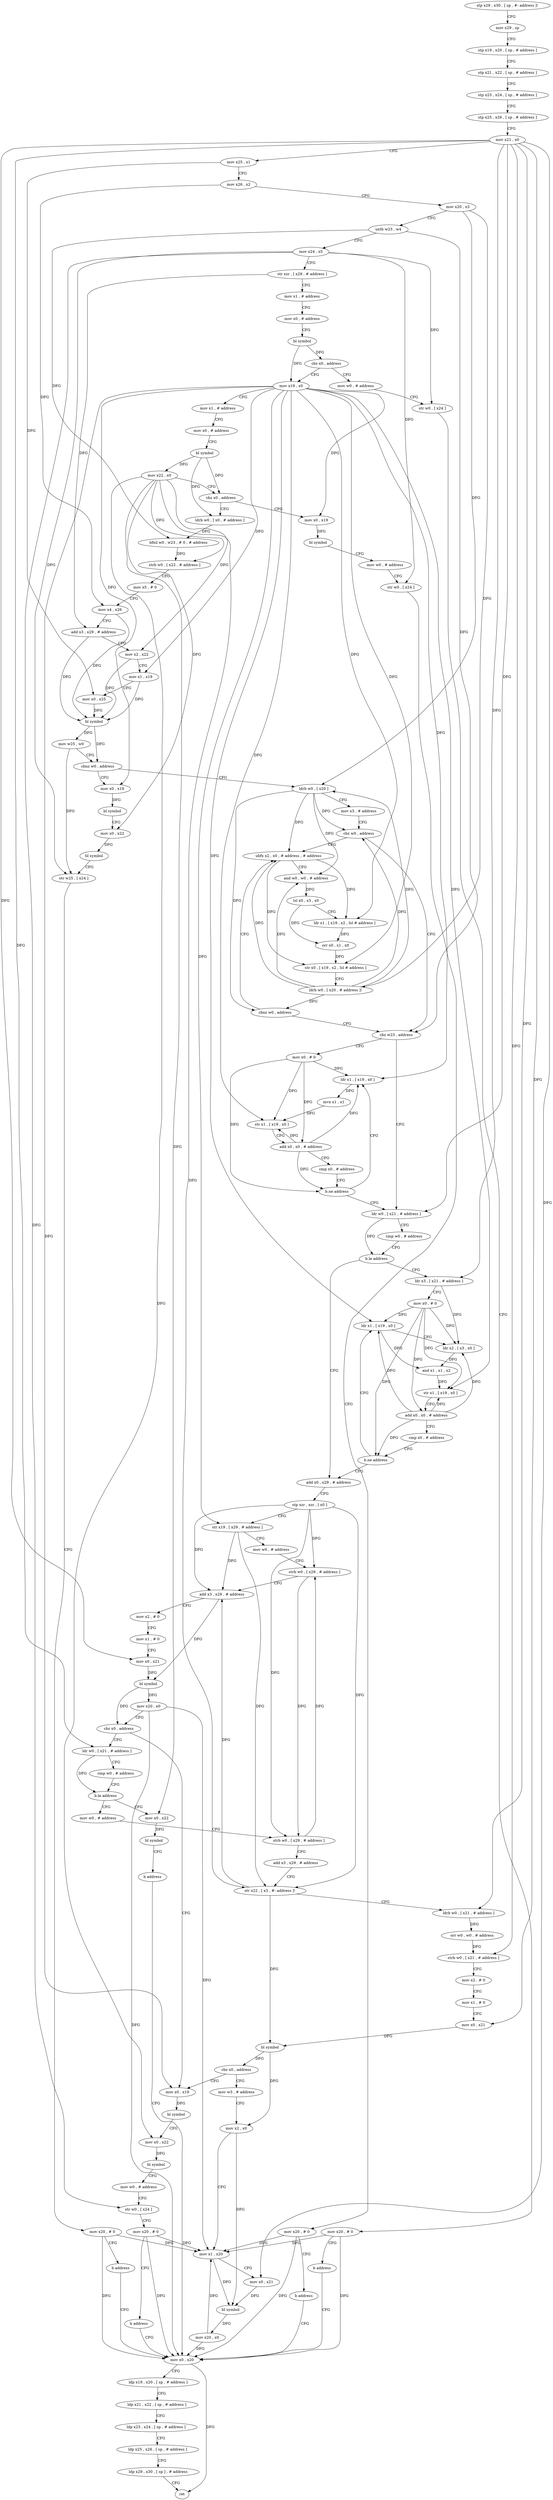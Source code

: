 digraph "func" {
"4341768" [label = "stp x29 , x30 , [ sp , #- address ]!" ]
"4341772" [label = "mov x29 , sp" ]
"4341776" [label = "stp x19 , x20 , [ sp , # address ]" ]
"4341780" [label = "stp x21 , x22 , [ sp , # address ]" ]
"4341784" [label = "stp x23 , x24 , [ sp , # address ]" ]
"4341788" [label = "stp x25 , x26 , [ sp , # address ]" ]
"4341792" [label = "mov x21 , x0" ]
"4341796" [label = "mov x25 , x1" ]
"4341800" [label = "mov x26 , x2" ]
"4341804" [label = "mov x20 , x3" ]
"4341808" [label = "uxtb w23 , w4" ]
"4341812" [label = "mov x24 , x5" ]
"4341816" [label = "str xzr , [ x29 , # address ]" ]
"4341820" [label = "mov x1 , # address" ]
"4341824" [label = "mov x0 , # address" ]
"4341828" [label = "bl symbol" ]
"4341832" [label = "cbz x0 , address" ]
"4342192" [label = "mov w0 , # address" ]
"4341836" [label = "mov x19 , x0" ]
"4342196" [label = "str w0 , [ x24 ]" ]
"4342200" [label = "mov x20 , # 0" ]
"4342204" [label = "b address" ]
"4342164" [label = "mov x0 , x20" ]
"4341840" [label = "mov x1 , # address" ]
"4341844" [label = "mov x0 , # address" ]
"4341848" [label = "bl symbol" ]
"4341852" [label = "mov x22 , x0" ]
"4341856" [label = "cbz x0 , address" ]
"4342208" [label = "mov x0 , x19" ]
"4341860" [label = "ldrb w0 , [ x0 , # address ]" ]
"4342168" [label = "ldp x19 , x20 , [ sp , # address ]" ]
"4342172" [label = "ldp x21 , x22 , [ sp , # address ]" ]
"4342176" [label = "ldp x23 , x24 , [ sp , # address ]" ]
"4342180" [label = "ldp x25 , x26 , [ sp , # address ]" ]
"4342184" [label = "ldp x29 , x30 , [ sp ] , # address" ]
"4342188" [label = "ret" ]
"4342212" [label = "bl symbol" ]
"4342216" [label = "mov w0 , # address" ]
"4342220" [label = "str w0 , [ x24 ]" ]
"4342224" [label = "mov x20 , # 0" ]
"4342228" [label = "b address" ]
"4341864" [label = "bfxil w0 , w23 , # 0 , # address" ]
"4341868" [label = "strb w0 , [ x22 , # address ]" ]
"4341872" [label = "mov x5 , # 0" ]
"4341876" [label = "mov x4 , x26" ]
"4341880" [label = "add x3 , x29 , # address" ]
"4341884" [label = "mov x2 , x22" ]
"4341888" [label = "mov x1 , x19" ]
"4341892" [label = "mov x0 , x25" ]
"4341896" [label = "bl symbol" ]
"4341900" [label = "mov w25 , w0" ]
"4341904" [label = "cbnz w0 , address" ]
"4342232" [label = "mov x0 , x19" ]
"4341908" [label = "ldrb w0 , [ x20 ]" ]
"4342236" [label = "bl symbol" ]
"4342240" [label = "mov x0 , x22" ]
"4342244" [label = "bl symbol" ]
"4342248" [label = "str w25 , [ x24 ]" ]
"4342252" [label = "mov x20 , # 0" ]
"4342256" [label = "b address" ]
"4341912" [label = "mov x3 , # address" ]
"4341916" [label = "cbz w0 , address" ]
"4341952" [label = "cbz w23 , address" ]
"4341920" [label = "ubfx x2 , x0 , # address , # address" ]
"4341984" [label = "ldr w0 , [ x21 , # address ]" ]
"4341956" [label = "mov x0 , # 0" ]
"4341924" [label = "and w0 , w0 , # address" ]
"4341928" [label = "lsl x0 , x3 , x0" ]
"4341932" [label = "ldr x1 , [ x19 , x2 , lsl # address ]" ]
"4341936" [label = "orr x0 , x1 , x0" ]
"4341940" [label = "str x0 , [ x19 , x2 , lsl # address ]" ]
"4341944" [label = "ldrb w0 , [ x20 , # address ]!" ]
"4341948" [label = "cbnz w0 , address" ]
"4341988" [label = "cmp w0 , # address" ]
"4341992" [label = "b.le address" ]
"4342032" [label = "add x0 , x29 , # address" ]
"4341996" [label = "ldr x3 , [ x21 , # address ]" ]
"4341960" [label = "ldr x1 , [ x19 , x0 ]" ]
"4342036" [label = "stp xzr , xzr , [ x0 ]" ]
"4342040" [label = "str x19 , [ x29 , # address ]" ]
"4342044" [label = "mov w0 , # address" ]
"4342048" [label = "strb w0 , [ x29 , # address ]" ]
"4342052" [label = "add x3 , x29 , # address" ]
"4342056" [label = "mov x2 , # 0" ]
"4342060" [label = "mov x1 , # 0" ]
"4342064" [label = "mov x0 , x21" ]
"4342068" [label = "bl symbol" ]
"4342072" [label = "mov x20 , x0" ]
"4342076" [label = "cbz x0 , address" ]
"4342272" [label = "mov x0 , x19" ]
"4342080" [label = "ldr w0 , [ x21 , # address ]" ]
"4342000" [label = "mov x0 , # 0" ]
"4342004" [label = "ldr x1 , [ x19 , x0 ]" ]
"4341964" [label = "mvn x1 , x1" ]
"4341968" [label = "str x1 , [ x19 , x0 ]" ]
"4341972" [label = "add x0 , x0 , # address" ]
"4341976" [label = "cmp x0 , # address" ]
"4341980" [label = "b.ne address" ]
"4342276" [label = "bl symbol" ]
"4342280" [label = "mov x0 , x22" ]
"4342284" [label = "bl symbol" ]
"4342288" [label = "mov w0 , # address" ]
"4342292" [label = "str w0 , [ x24 ]" ]
"4342296" [label = "mov x20 , # 0" ]
"4342300" [label = "b address" ]
"4342084" [label = "cmp w0 , # address" ]
"4342088" [label = "b.le address" ]
"4342260" [label = "mov x0 , x22" ]
"4342092" [label = "mov w0 , # address" ]
"4342008" [label = "ldr x2 , [ x3 , x0 ]" ]
"4342012" [label = "and x1 , x1 , x2" ]
"4342016" [label = "str x1 , [ x19 , x0 ]" ]
"4342020" [label = "add x0 , x0 , # address" ]
"4342024" [label = "cmp x0 , # address" ]
"4342028" [label = "b.ne address" ]
"4342264" [label = "bl symbol" ]
"4342268" [label = "b address" ]
"4342096" [label = "strb w0 , [ x29 , # address ]" ]
"4342100" [label = "add x3 , x29 , # address" ]
"4342104" [label = "str x22 , [ x3 , #- address ]!" ]
"4342108" [label = "ldrb w0 , [ x21 , # address ]" ]
"4342112" [label = "orr w0 , w0 , # address" ]
"4342116" [label = "strb w0 , [ x21 , # address ]" ]
"4342120" [label = "mov x2 , # 0" ]
"4342124" [label = "mov x1 , # 0" ]
"4342128" [label = "mov x0 , x21" ]
"4342132" [label = "bl symbol" ]
"4342136" [label = "cbz x0 , address" ]
"4342140" [label = "mov w3 , # address" ]
"4342144" [label = "mov x2 , x0" ]
"4342148" [label = "mov x1 , x20" ]
"4342152" [label = "mov x0 , x21" ]
"4342156" [label = "bl symbol" ]
"4342160" [label = "mov x20 , x0" ]
"4341768" -> "4341772" [ label = "CFG" ]
"4341772" -> "4341776" [ label = "CFG" ]
"4341776" -> "4341780" [ label = "CFG" ]
"4341780" -> "4341784" [ label = "CFG" ]
"4341784" -> "4341788" [ label = "CFG" ]
"4341788" -> "4341792" [ label = "CFG" ]
"4341792" -> "4341796" [ label = "CFG" ]
"4341792" -> "4341984" [ label = "DFG" ]
"4341792" -> "4342064" [ label = "DFG" ]
"4341792" -> "4341996" [ label = "DFG" ]
"4341792" -> "4342080" [ label = "DFG" ]
"4341792" -> "4342108" [ label = "DFG" ]
"4341792" -> "4342116" [ label = "DFG" ]
"4341792" -> "4342128" [ label = "DFG" ]
"4341792" -> "4342152" [ label = "DFG" ]
"4341796" -> "4341800" [ label = "CFG" ]
"4341796" -> "4341892" [ label = "DFG" ]
"4341800" -> "4341804" [ label = "CFG" ]
"4341800" -> "4341876" [ label = "DFG" ]
"4341804" -> "4341808" [ label = "CFG" ]
"4341804" -> "4341908" [ label = "DFG" ]
"4341804" -> "4341944" [ label = "DFG" ]
"4341808" -> "4341812" [ label = "CFG" ]
"4341808" -> "4341864" [ label = "DFG" ]
"4341808" -> "4341952" [ label = "DFG" ]
"4341812" -> "4341816" [ label = "CFG" ]
"4341812" -> "4342196" [ label = "DFG" ]
"4341812" -> "4342220" [ label = "DFG" ]
"4341812" -> "4342248" [ label = "DFG" ]
"4341812" -> "4342292" [ label = "DFG" ]
"4341816" -> "4341820" [ label = "CFG" ]
"4341816" -> "4341880" [ label = "DFG" ]
"4341820" -> "4341824" [ label = "CFG" ]
"4341824" -> "4341828" [ label = "CFG" ]
"4341828" -> "4341832" [ label = "DFG" ]
"4341828" -> "4341836" [ label = "DFG" ]
"4341832" -> "4342192" [ label = "CFG" ]
"4341832" -> "4341836" [ label = "CFG" ]
"4342192" -> "4342196" [ label = "CFG" ]
"4341836" -> "4341840" [ label = "CFG" ]
"4341836" -> "4342208" [ label = "DFG" ]
"4341836" -> "4341888" [ label = "DFG" ]
"4341836" -> "4342232" [ label = "DFG" ]
"4341836" -> "4341932" [ label = "DFG" ]
"4341836" -> "4341940" [ label = "DFG" ]
"4341836" -> "4342040" [ label = "DFG" ]
"4341836" -> "4341960" [ label = "DFG" ]
"4341836" -> "4341968" [ label = "DFG" ]
"4341836" -> "4342272" [ label = "DFG" ]
"4341836" -> "4342004" [ label = "DFG" ]
"4341836" -> "4342016" [ label = "DFG" ]
"4342196" -> "4342200" [ label = "CFG" ]
"4342200" -> "4342204" [ label = "CFG" ]
"4342200" -> "4342164" [ label = "DFG" ]
"4342200" -> "4342148" [ label = "DFG" ]
"4342204" -> "4342164" [ label = "CFG" ]
"4342164" -> "4342168" [ label = "CFG" ]
"4342164" -> "4342188" [ label = "DFG" ]
"4341840" -> "4341844" [ label = "CFG" ]
"4341844" -> "4341848" [ label = "CFG" ]
"4341848" -> "4341852" [ label = "DFG" ]
"4341848" -> "4341856" [ label = "DFG" ]
"4341848" -> "4341860" [ label = "DFG" ]
"4341852" -> "4341856" [ label = "CFG" ]
"4341852" -> "4341868" [ label = "DFG" ]
"4341852" -> "4341884" [ label = "DFG" ]
"4341852" -> "4342240" [ label = "DFG" ]
"4341852" -> "4342280" [ label = "DFG" ]
"4341852" -> "4342260" [ label = "DFG" ]
"4341852" -> "4342104" [ label = "DFG" ]
"4341856" -> "4342208" [ label = "CFG" ]
"4341856" -> "4341860" [ label = "CFG" ]
"4342208" -> "4342212" [ label = "DFG" ]
"4341860" -> "4341864" [ label = "DFG" ]
"4342168" -> "4342172" [ label = "CFG" ]
"4342172" -> "4342176" [ label = "CFG" ]
"4342176" -> "4342180" [ label = "CFG" ]
"4342180" -> "4342184" [ label = "CFG" ]
"4342184" -> "4342188" [ label = "CFG" ]
"4342212" -> "4342216" [ label = "CFG" ]
"4342216" -> "4342220" [ label = "CFG" ]
"4342220" -> "4342224" [ label = "CFG" ]
"4342224" -> "4342228" [ label = "CFG" ]
"4342224" -> "4342164" [ label = "DFG" ]
"4342224" -> "4342148" [ label = "DFG" ]
"4342228" -> "4342164" [ label = "CFG" ]
"4341864" -> "4341868" [ label = "DFG" ]
"4341868" -> "4341872" [ label = "CFG" ]
"4341872" -> "4341876" [ label = "CFG" ]
"4341876" -> "4341880" [ label = "CFG" ]
"4341876" -> "4341896" [ label = "DFG" ]
"4341880" -> "4341884" [ label = "CFG" ]
"4341880" -> "4341896" [ label = "DFG" ]
"4341884" -> "4341888" [ label = "CFG" ]
"4341884" -> "4341896" [ label = "DFG" ]
"4341888" -> "4341892" [ label = "CFG" ]
"4341888" -> "4341896" [ label = "DFG" ]
"4341892" -> "4341896" [ label = "DFG" ]
"4341896" -> "4341900" [ label = "DFG" ]
"4341896" -> "4341904" [ label = "DFG" ]
"4341900" -> "4341904" [ label = "CFG" ]
"4341900" -> "4342248" [ label = "DFG" ]
"4341904" -> "4342232" [ label = "CFG" ]
"4341904" -> "4341908" [ label = "CFG" ]
"4342232" -> "4342236" [ label = "DFG" ]
"4341908" -> "4341912" [ label = "CFG" ]
"4341908" -> "4341916" [ label = "DFG" ]
"4341908" -> "4341920" [ label = "DFG" ]
"4341908" -> "4341924" [ label = "DFG" ]
"4341908" -> "4341948" [ label = "DFG" ]
"4342236" -> "4342240" [ label = "CFG" ]
"4342240" -> "4342244" [ label = "DFG" ]
"4342244" -> "4342248" [ label = "CFG" ]
"4342248" -> "4342252" [ label = "CFG" ]
"4342252" -> "4342256" [ label = "CFG" ]
"4342252" -> "4342164" [ label = "DFG" ]
"4342252" -> "4342148" [ label = "DFG" ]
"4342256" -> "4342164" [ label = "CFG" ]
"4341912" -> "4341916" [ label = "CFG" ]
"4341916" -> "4341952" [ label = "CFG" ]
"4341916" -> "4341920" [ label = "CFG" ]
"4341952" -> "4341984" [ label = "CFG" ]
"4341952" -> "4341956" [ label = "CFG" ]
"4341920" -> "4341924" [ label = "CFG" ]
"4341920" -> "4341932" [ label = "DFG" ]
"4341920" -> "4341940" [ label = "DFG" ]
"4341984" -> "4341988" [ label = "CFG" ]
"4341984" -> "4341992" [ label = "DFG" ]
"4341956" -> "4341960" [ label = "DFG" ]
"4341956" -> "4341968" [ label = "DFG" ]
"4341956" -> "4341972" [ label = "DFG" ]
"4341956" -> "4341980" [ label = "DFG" ]
"4341924" -> "4341928" [ label = "DFG" ]
"4341928" -> "4341932" [ label = "CFG" ]
"4341928" -> "4341936" [ label = "DFG" ]
"4341932" -> "4341936" [ label = "DFG" ]
"4341936" -> "4341940" [ label = "DFG" ]
"4341940" -> "4341944" [ label = "CFG" ]
"4341944" -> "4341948" [ label = "DFG" ]
"4341944" -> "4341908" [ label = "DFG" ]
"4341944" -> "4341916" [ label = "DFG" ]
"4341944" -> "4341920" [ label = "DFG" ]
"4341944" -> "4341924" [ label = "DFG" ]
"4341948" -> "4341920" [ label = "CFG" ]
"4341948" -> "4341952" [ label = "CFG" ]
"4341988" -> "4341992" [ label = "CFG" ]
"4341992" -> "4342032" [ label = "CFG" ]
"4341992" -> "4341996" [ label = "CFG" ]
"4342032" -> "4342036" [ label = "CFG" ]
"4341996" -> "4342000" [ label = "CFG" ]
"4341996" -> "4342008" [ label = "DFG" ]
"4341960" -> "4341964" [ label = "DFG" ]
"4342036" -> "4342040" [ label = "CFG" ]
"4342036" -> "4342048" [ label = "DFG" ]
"4342036" -> "4342096" [ label = "DFG" ]
"4342036" -> "4342052" [ label = "DFG" ]
"4342036" -> "4342104" [ label = "DFG" ]
"4342040" -> "4342044" [ label = "CFG" ]
"4342040" -> "4342052" [ label = "DFG" ]
"4342040" -> "4342104" [ label = "DFG" ]
"4342044" -> "4342048" [ label = "CFG" ]
"4342048" -> "4342052" [ label = "CFG" ]
"4342048" -> "4342096" [ label = "DFG" ]
"4342052" -> "4342056" [ label = "CFG" ]
"4342052" -> "4342068" [ label = "DFG" ]
"4342056" -> "4342060" [ label = "CFG" ]
"4342060" -> "4342064" [ label = "CFG" ]
"4342064" -> "4342068" [ label = "DFG" ]
"4342068" -> "4342072" [ label = "DFG" ]
"4342068" -> "4342076" [ label = "DFG" ]
"4342072" -> "4342076" [ label = "CFG" ]
"4342072" -> "4342164" [ label = "DFG" ]
"4342072" -> "4342148" [ label = "DFG" ]
"4342076" -> "4342272" [ label = "CFG" ]
"4342076" -> "4342080" [ label = "CFG" ]
"4342272" -> "4342276" [ label = "DFG" ]
"4342080" -> "4342084" [ label = "CFG" ]
"4342080" -> "4342088" [ label = "DFG" ]
"4342000" -> "4342004" [ label = "DFG" ]
"4342000" -> "4342008" [ label = "DFG" ]
"4342000" -> "4342016" [ label = "DFG" ]
"4342000" -> "4342020" [ label = "DFG" ]
"4342000" -> "4342028" [ label = "DFG" ]
"4342004" -> "4342008" [ label = "CFG" ]
"4342004" -> "4342012" [ label = "DFG" ]
"4341964" -> "4341968" [ label = "DFG" ]
"4341968" -> "4341972" [ label = "CFG" ]
"4341972" -> "4341976" [ label = "CFG" ]
"4341972" -> "4341960" [ label = "DFG" ]
"4341972" -> "4341968" [ label = "DFG" ]
"4341972" -> "4341980" [ label = "DFG" ]
"4341976" -> "4341980" [ label = "CFG" ]
"4341980" -> "4341960" [ label = "CFG" ]
"4341980" -> "4341984" [ label = "CFG" ]
"4342276" -> "4342280" [ label = "CFG" ]
"4342280" -> "4342284" [ label = "DFG" ]
"4342284" -> "4342288" [ label = "CFG" ]
"4342288" -> "4342292" [ label = "CFG" ]
"4342292" -> "4342296" [ label = "CFG" ]
"4342296" -> "4342300" [ label = "CFG" ]
"4342296" -> "4342164" [ label = "DFG" ]
"4342296" -> "4342148" [ label = "DFG" ]
"4342300" -> "4342164" [ label = "CFG" ]
"4342084" -> "4342088" [ label = "CFG" ]
"4342088" -> "4342260" [ label = "CFG" ]
"4342088" -> "4342092" [ label = "CFG" ]
"4342260" -> "4342264" [ label = "DFG" ]
"4342092" -> "4342096" [ label = "CFG" ]
"4342008" -> "4342012" [ label = "DFG" ]
"4342012" -> "4342016" [ label = "DFG" ]
"4342016" -> "4342020" [ label = "CFG" ]
"4342020" -> "4342024" [ label = "CFG" ]
"4342020" -> "4342004" [ label = "DFG" ]
"4342020" -> "4342008" [ label = "DFG" ]
"4342020" -> "4342016" [ label = "DFG" ]
"4342020" -> "4342028" [ label = "DFG" ]
"4342024" -> "4342028" [ label = "CFG" ]
"4342028" -> "4342004" [ label = "CFG" ]
"4342028" -> "4342032" [ label = "CFG" ]
"4342264" -> "4342268" [ label = "CFG" ]
"4342268" -> "4342164" [ label = "CFG" ]
"4342096" -> "4342100" [ label = "CFG" ]
"4342096" -> "4342048" [ label = "DFG" ]
"4342100" -> "4342104" [ label = "CFG" ]
"4342104" -> "4342108" [ label = "CFG" ]
"4342104" -> "4342052" [ label = "DFG" ]
"4342104" -> "4342132" [ label = "DFG" ]
"4342108" -> "4342112" [ label = "DFG" ]
"4342112" -> "4342116" [ label = "DFG" ]
"4342116" -> "4342120" [ label = "CFG" ]
"4342120" -> "4342124" [ label = "CFG" ]
"4342124" -> "4342128" [ label = "CFG" ]
"4342128" -> "4342132" [ label = "DFG" ]
"4342132" -> "4342136" [ label = "DFG" ]
"4342132" -> "4342144" [ label = "DFG" ]
"4342136" -> "4342272" [ label = "CFG" ]
"4342136" -> "4342140" [ label = "CFG" ]
"4342140" -> "4342144" [ label = "CFG" ]
"4342144" -> "4342148" [ label = "CFG" ]
"4342144" -> "4342156" [ label = "DFG" ]
"4342148" -> "4342152" [ label = "CFG" ]
"4342148" -> "4342156" [ label = "DFG" ]
"4342152" -> "4342156" [ label = "DFG" ]
"4342156" -> "4342160" [ label = "DFG" ]
"4342160" -> "4342164" [ label = "DFG" ]
"4342160" -> "4342148" [ label = "DFG" ]
}
